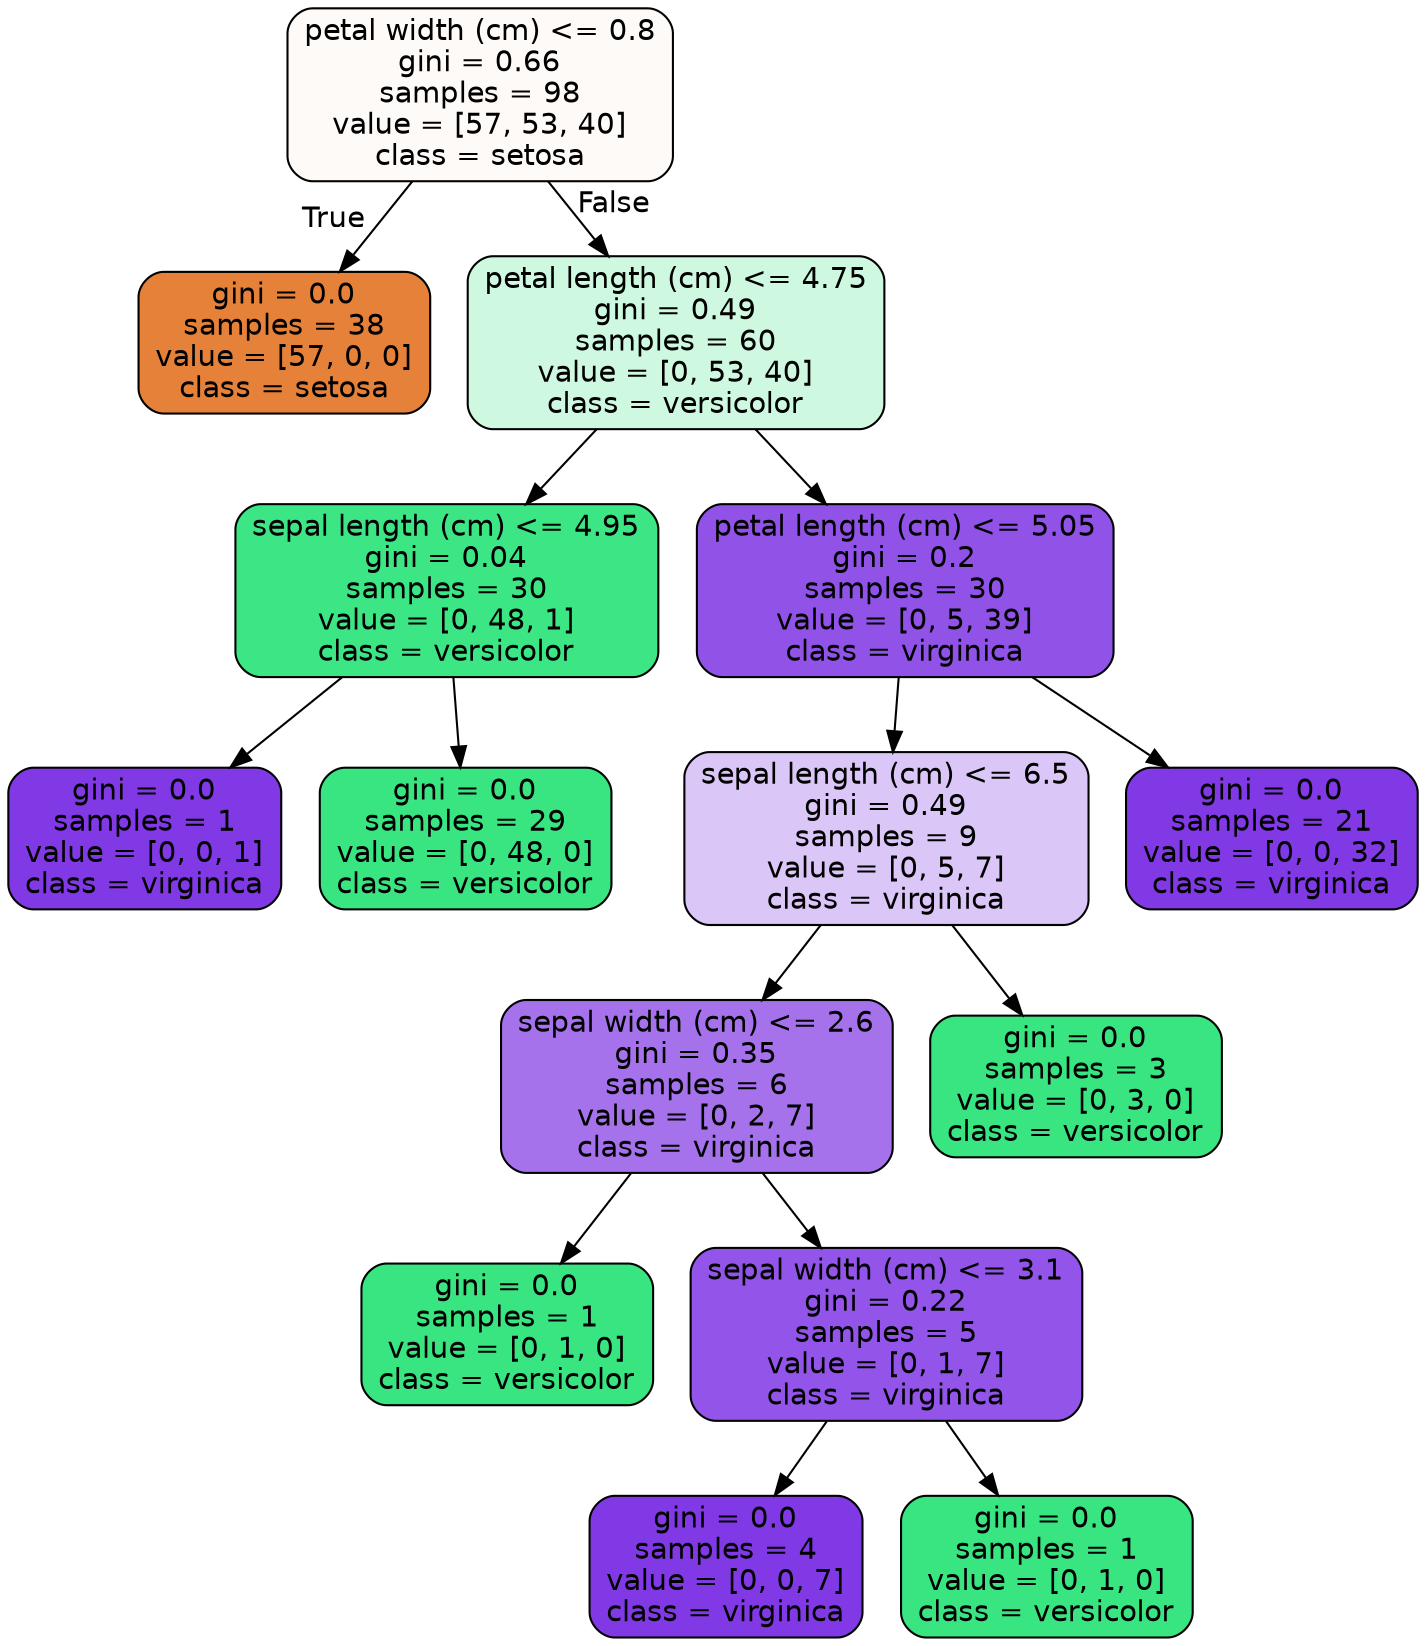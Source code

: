digraph Tree {
node [shape=box, style="filled, rounded", color="black", fontname="helvetica"] ;
edge [fontname="helvetica"] ;
0 [label="petal width (cm) <= 0.8\ngini = 0.66\nsamples = 98\nvalue = [57, 53, 40]\nclass = setosa", fillcolor="#fefaf7"] ;
1 [label="gini = 0.0\nsamples = 38\nvalue = [57, 0, 0]\nclass = setosa", fillcolor="#e58139"] ;
0 -> 1 [labeldistance=2.5, labelangle=45, headlabel="True"] ;
2 [label="petal length (cm) <= 4.75\ngini = 0.49\nsamples = 60\nvalue = [0, 53, 40]\nclass = versicolor", fillcolor="#cef9e0"] ;
0 -> 2 [labeldistance=2.5, labelangle=-45, headlabel="False"] ;
3 [label="sepal length (cm) <= 4.95\ngini = 0.04\nsamples = 30\nvalue = [0, 48, 1]\nclass = versicolor", fillcolor="#3de684"] ;
2 -> 3 ;
4 [label="gini = 0.0\nsamples = 1\nvalue = [0, 0, 1]\nclass = virginica", fillcolor="#8139e5"] ;
3 -> 4 ;
5 [label="gini = 0.0\nsamples = 29\nvalue = [0, 48, 0]\nclass = versicolor", fillcolor="#39e581"] ;
3 -> 5 ;
6 [label="petal length (cm) <= 5.05\ngini = 0.2\nsamples = 30\nvalue = [0, 5, 39]\nclass = virginica", fillcolor="#9152e8"] ;
2 -> 6 ;
7 [label="sepal length (cm) <= 6.5\ngini = 0.49\nsamples = 9\nvalue = [0, 5, 7]\nclass = virginica", fillcolor="#dbc6f8"] ;
6 -> 7 ;
8 [label="sepal width (cm) <= 2.6\ngini = 0.35\nsamples = 6\nvalue = [0, 2, 7]\nclass = virginica", fillcolor="#a572ec"] ;
7 -> 8 ;
9 [label="gini = 0.0\nsamples = 1\nvalue = [0, 1, 0]\nclass = versicolor", fillcolor="#39e581"] ;
8 -> 9 ;
10 [label="sepal width (cm) <= 3.1\ngini = 0.22\nsamples = 5\nvalue = [0, 1, 7]\nclass = virginica", fillcolor="#9355e9"] ;
8 -> 10 ;
11 [label="gini = 0.0\nsamples = 4\nvalue = [0, 0, 7]\nclass = virginica", fillcolor="#8139e5"] ;
10 -> 11 ;
12 [label="gini = 0.0\nsamples = 1\nvalue = [0, 1, 0]\nclass = versicolor", fillcolor="#39e581"] ;
10 -> 12 ;
13 [label="gini = 0.0\nsamples = 3\nvalue = [0, 3, 0]\nclass = versicolor", fillcolor="#39e581"] ;
7 -> 13 ;
14 [label="gini = 0.0\nsamples = 21\nvalue = [0, 0, 32]\nclass = virginica", fillcolor="#8139e5"] ;
6 -> 14 ;
}